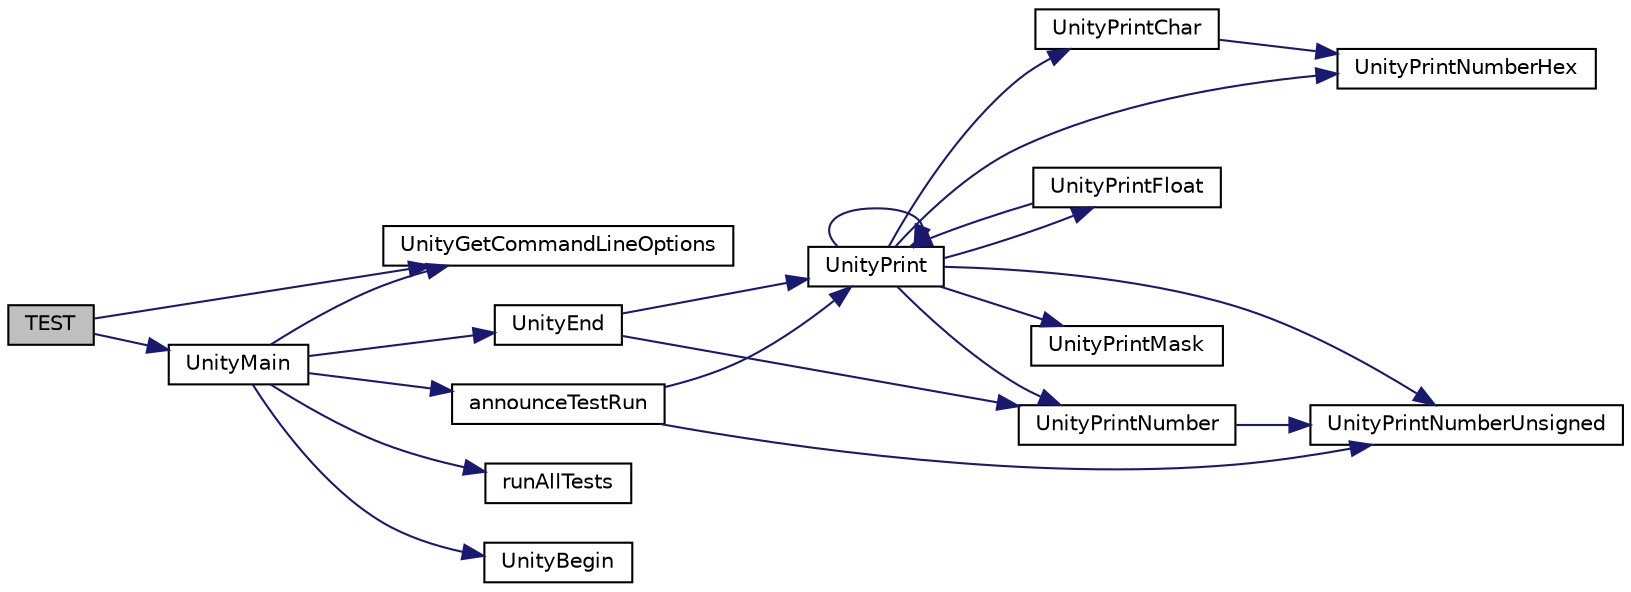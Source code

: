 digraph "TEST"
{
  edge [fontname="Helvetica",fontsize="10",labelfontname="Helvetica",labelfontsize="10"];
  node [fontname="Helvetica",fontsize="10",shape=record];
  rankdir="LR";
  Node45 [label="TEST",height=0.2,width=0.4,color="black", fillcolor="grey75", style="filled", fontcolor="black"];
  Node45 -> Node46 [color="midnightblue",fontsize="10",style="solid",fontname="Helvetica"];
  Node46 [label="UnityGetCommandLineOptions",height=0.2,width=0.4,color="black", fillcolor="white", style="filled",URL="$unity__fixture_8c.html#a898356b51b63100ec321e05d2e5f2d55"];
  Node45 -> Node47 [color="midnightblue",fontsize="10",style="solid",fontname="Helvetica"];
  Node47 [label="UnityMain",height=0.2,width=0.4,color="black", fillcolor="white", style="filled",URL="$unity__fixture_8c.html#a58ec279183697abbd5d3efea3442d4e5"];
  Node47 -> Node46 [color="midnightblue",fontsize="10",style="solid",fontname="Helvetica"];
  Node47 -> Node48 [color="midnightblue",fontsize="10",style="solid",fontname="Helvetica"];
  Node48 [label="UnityBegin",height=0.2,width=0.4,color="black", fillcolor="white", style="filled",URL="$unity_8c.html#aed50601fbdaea8fc0fef0c61cf877809"];
  Node47 -> Node49 [color="midnightblue",fontsize="10",style="solid",fontname="Helvetica"];
  Node49 [label="announceTestRun",height=0.2,width=0.4,color="black", fillcolor="white", style="filled",URL="$unity__fixture_8c.html#ac54f18088c1ed178f3c602b868014f5d"];
  Node49 -> Node50 [color="midnightblue",fontsize="10",style="solid",fontname="Helvetica"];
  Node50 [label="UnityPrint",height=0.2,width=0.4,color="black", fillcolor="white", style="filled",URL="$unity_8c.html#accff2eb4cfd0273e8ad62c37639d3e3c"];
  Node50 -> Node51 [color="midnightblue",fontsize="10",style="solid",fontname="Helvetica"];
  Node51 [label="UnityPrintChar",height=0.2,width=0.4,color="black", fillcolor="white", style="filled",URL="$unity_8c.html#aa3373f770c748cc1600d55cd8c7839c3"];
  Node51 -> Node52 [color="midnightblue",fontsize="10",style="solid",fontname="Helvetica"];
  Node52 [label="UnityPrintNumberHex",height=0.2,width=0.4,color="black", fillcolor="white", style="filled",URL="$unity_8c.html#ab5636c2c3e2d5ff0d89461e2323aa469"];
  Node50 -> Node53 [color="midnightblue",fontsize="10",style="solid",fontname="Helvetica"];
  Node53 [label="UnityPrintNumber",height=0.2,width=0.4,color="black", fillcolor="white", style="filled",URL="$unity_8c.html#a644211a214ab000dcabd5582c52e0313"];
  Node53 -> Node54 [color="midnightblue",fontsize="10",style="solid",fontname="Helvetica"];
  Node54 [label="UnityPrintNumberUnsigned",height=0.2,width=0.4,color="black", fillcolor="white", style="filled",URL="$unity_8c.html#a3ef388786e9a8e769d13af2601b592dc"];
  Node50 -> Node55 [color="midnightblue",fontsize="10",style="solid",fontname="Helvetica"];
  Node55 [label="UnityPrintFloat",height=0.2,width=0.4,color="black", fillcolor="white", style="filled",URL="$unity_8c.html#ac3d39bc0740a28949a2ba689588491c2"];
  Node55 -> Node50 [color="midnightblue",fontsize="10",style="solid",fontname="Helvetica"];
  Node50 -> Node54 [color="midnightblue",fontsize="10",style="solid",fontname="Helvetica"];
  Node50 -> Node56 [color="midnightblue",fontsize="10",style="solid",fontname="Helvetica"];
  Node56 [label="UnityPrintMask",height=0.2,width=0.4,color="black", fillcolor="white", style="filled",URL="$unity_8c.html#a207d5b3e2bfe8042b0505066ccd07c9b"];
  Node50 -> Node52 [color="midnightblue",fontsize="10",style="solid",fontname="Helvetica"];
  Node50 -> Node50 [color="midnightblue",fontsize="10",style="solid",fontname="Helvetica"];
  Node49 -> Node54 [color="midnightblue",fontsize="10",style="solid",fontname="Helvetica"];
  Node47 -> Node57 [color="midnightblue",fontsize="10",style="solid",fontname="Helvetica"];
  Node57 [label="runAllTests",height=0.2,width=0.4,color="black", fillcolor="white", style="filled",URL="$AllTests_8c.html#a7f649b562ed3d6a869db371002a27075"];
  Node47 -> Node58 [color="midnightblue",fontsize="10",style="solid",fontname="Helvetica"];
  Node58 [label="UnityEnd",height=0.2,width=0.4,color="black", fillcolor="white", style="filled",URL="$unity_8c.html#a4820ba04ff5e9a474fe38ab6633d30a0"];
  Node58 -> Node50 [color="midnightblue",fontsize="10",style="solid",fontname="Helvetica"];
  Node58 -> Node53 [color="midnightblue",fontsize="10",style="solid",fontname="Helvetica"];
}
